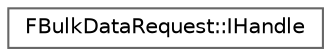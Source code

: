 digraph "Graphical Class Hierarchy"
{
 // INTERACTIVE_SVG=YES
 // LATEX_PDF_SIZE
  bgcolor="transparent";
  edge [fontname=Helvetica,fontsize=10,labelfontname=Helvetica,labelfontsize=10];
  node [fontname=Helvetica,fontsize=10,shape=box,height=0.2,width=0.4];
  rankdir="LR";
  Node0 [id="Node000000",label="FBulkDataRequest::IHandle",height=0.2,width=0.4,color="grey40", fillcolor="white", style="filled",URL="$d7/dbe/classFBulkDataRequest_1_1IHandle.html",tooltip=" "];
}
